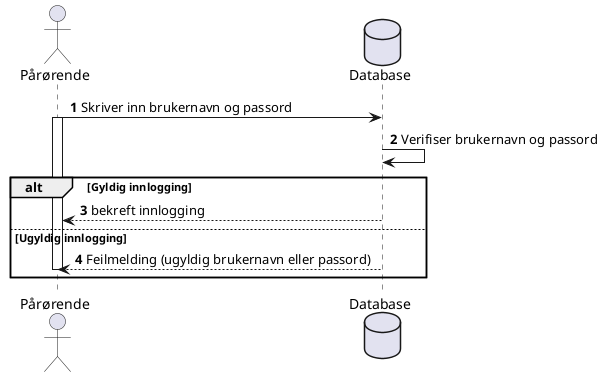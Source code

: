 @startuml
'https://plantuml.com/sequence-diagram

autonumber

actor Pårørende as pårørende
database Database as db

pårørende -> db: Skriver inn brukernavn og passord
activate pårørende

db -> db: Verifiser brukernavn og passord

alt Gyldig innlogging

db --> pårørende: bekreft innlogging

else Ugyldig innlogging
db --> pårørende: Feilmelding (ugyldig brukernavn eller passord)
deactivate pårørende

end

@enduml